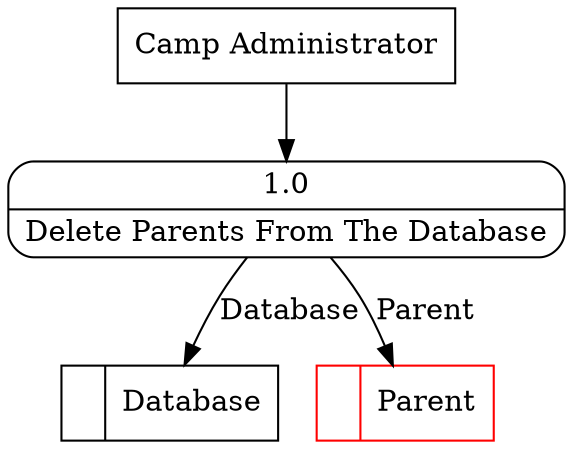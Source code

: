 digraph dfd2{ 
node[shape=record]
200 [label="<f0>  |<f1> Database " ];
201 [label="<f0>  |<f1> Parent " color=red];
202 [label="Camp Administrator" shape=box];
203 [label="{<f0> 1.0|<f1> Delete Parents From The Database }" shape=Mrecord];
202 -> 203
203 -> 201 [label="Parent"]
203 -> 200 [label="Database"]
}